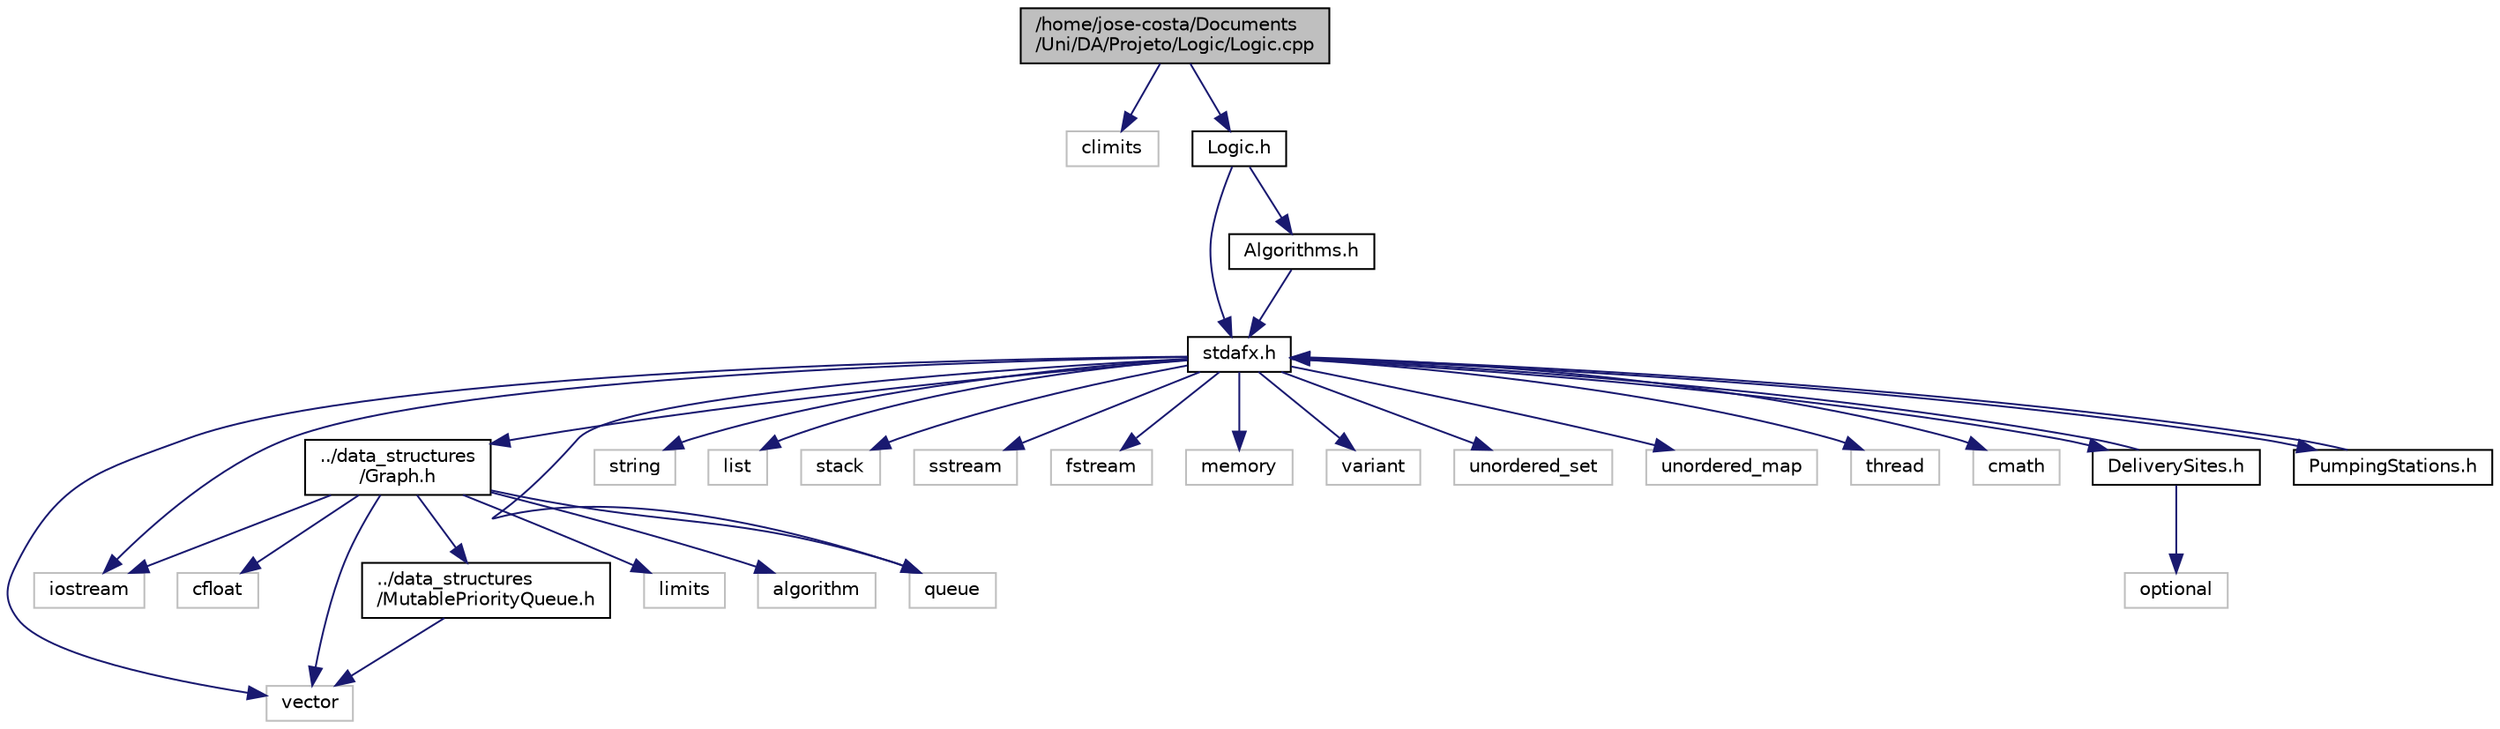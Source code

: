 digraph "/home/jose-costa/Documents/Uni/DA/Projeto/Logic/Logic.cpp"
{
 // LATEX_PDF_SIZE
  edge [fontname="Helvetica",fontsize="10",labelfontname="Helvetica",labelfontsize="10"];
  node [fontname="Helvetica",fontsize="10",shape=record];
  Node1 [label="/home/jose-costa/Documents\l/Uni/DA/Projeto/Logic/Logic.cpp",height=0.2,width=0.4,color="black", fillcolor="grey75", style="filled", fontcolor="black",tooltip="Implementation of all Logic Functions used during the Project."];
  Node1 -> Node2 [color="midnightblue",fontsize="10",style="solid",fontname="Helvetica"];
  Node2 [label="climits",height=0.2,width=0.4,color="grey75", fillcolor="white", style="filled",tooltip=" "];
  Node1 -> Node3 [color="midnightblue",fontsize="10",style="solid",fontname="Helvetica"];
  Node3 [label="Logic.h",height=0.2,width=0.4,color="black", fillcolor="white", style="filled",URL="$Logic_8h.html",tooltip="Declaration of all Logic Functions used during the Project."];
  Node3 -> Node4 [color="midnightblue",fontsize="10",style="solid",fontname="Helvetica"];
  Node4 [label="stdafx.h",height=0.2,width=0.4,color="black", fillcolor="white", style="filled",URL="$stdafx_8h_source.html",tooltip=" "];
  Node4 -> Node5 [color="midnightblue",fontsize="10",style="solid",fontname="Helvetica"];
  Node5 [label="iostream",height=0.2,width=0.4,color="grey75", fillcolor="white", style="filled",tooltip=" "];
  Node4 -> Node6 [color="midnightblue",fontsize="10",style="solid",fontname="Helvetica"];
  Node6 [label="string",height=0.2,width=0.4,color="grey75", fillcolor="white", style="filled",tooltip=" "];
  Node4 -> Node7 [color="midnightblue",fontsize="10",style="solid",fontname="Helvetica"];
  Node7 [label="vector",height=0.2,width=0.4,color="grey75", fillcolor="white", style="filled",tooltip=" "];
  Node4 -> Node8 [color="midnightblue",fontsize="10",style="solid",fontname="Helvetica"];
  Node8 [label="list",height=0.2,width=0.4,color="grey75", fillcolor="white", style="filled",tooltip=" "];
  Node4 -> Node9 [color="midnightblue",fontsize="10",style="solid",fontname="Helvetica"];
  Node9 [label="queue",height=0.2,width=0.4,color="grey75", fillcolor="white", style="filled",tooltip=" "];
  Node4 -> Node10 [color="midnightblue",fontsize="10",style="solid",fontname="Helvetica"];
  Node10 [label="stack",height=0.2,width=0.4,color="grey75", fillcolor="white", style="filled",tooltip=" "];
  Node4 -> Node11 [color="midnightblue",fontsize="10",style="solid",fontname="Helvetica"];
  Node11 [label="sstream",height=0.2,width=0.4,color="grey75", fillcolor="white", style="filled",tooltip=" "];
  Node4 -> Node12 [color="midnightblue",fontsize="10",style="solid",fontname="Helvetica"];
  Node12 [label="fstream",height=0.2,width=0.4,color="grey75", fillcolor="white", style="filled",tooltip=" "];
  Node4 -> Node13 [color="midnightblue",fontsize="10",style="solid",fontname="Helvetica"];
  Node13 [label="memory",height=0.2,width=0.4,color="grey75", fillcolor="white", style="filled",tooltip=" "];
  Node4 -> Node14 [color="midnightblue",fontsize="10",style="solid",fontname="Helvetica"];
  Node14 [label="variant",height=0.2,width=0.4,color="grey75", fillcolor="white", style="filled",tooltip=" "];
  Node4 -> Node15 [color="midnightblue",fontsize="10",style="solid",fontname="Helvetica"];
  Node15 [label="unordered_set",height=0.2,width=0.4,color="grey75", fillcolor="white", style="filled",tooltip=" "];
  Node4 -> Node16 [color="midnightblue",fontsize="10",style="solid",fontname="Helvetica"];
  Node16 [label="unordered_map",height=0.2,width=0.4,color="grey75", fillcolor="white", style="filled",tooltip=" "];
  Node4 -> Node17 [color="midnightblue",fontsize="10",style="solid",fontname="Helvetica"];
  Node17 [label="thread",height=0.2,width=0.4,color="grey75", fillcolor="white", style="filled",tooltip=" "];
  Node4 -> Node18 [color="midnightblue",fontsize="10",style="solid",fontname="Helvetica"];
  Node18 [label="cmath",height=0.2,width=0.4,color="grey75", fillcolor="white", style="filled",tooltip=" "];
  Node4 -> Node19 [color="midnightblue",fontsize="10",style="solid",fontname="Helvetica"];
  Node19 [label="../data_structures\l/Graph.h",height=0.2,width=0.4,color="black", fillcolor="white", style="filled",URL="$Graph_8h_source.html",tooltip=" "];
  Node19 -> Node5 [color="midnightblue",fontsize="10",style="solid",fontname="Helvetica"];
  Node19 -> Node7 [color="midnightblue",fontsize="10",style="solid",fontname="Helvetica"];
  Node19 -> Node9 [color="midnightblue",fontsize="10",style="solid",fontname="Helvetica"];
  Node19 -> Node20 [color="midnightblue",fontsize="10",style="solid",fontname="Helvetica"];
  Node20 [label="limits",height=0.2,width=0.4,color="grey75", fillcolor="white", style="filled",tooltip=" "];
  Node19 -> Node21 [color="midnightblue",fontsize="10",style="solid",fontname="Helvetica"];
  Node21 [label="algorithm",height=0.2,width=0.4,color="grey75", fillcolor="white", style="filled",tooltip=" "];
  Node19 -> Node22 [color="midnightblue",fontsize="10",style="solid",fontname="Helvetica"];
  Node22 [label="cfloat",height=0.2,width=0.4,color="grey75", fillcolor="white", style="filled",tooltip=" "];
  Node19 -> Node23 [color="midnightblue",fontsize="10",style="solid",fontname="Helvetica"];
  Node23 [label="../data_structures\l/MutablePriorityQueue.h",height=0.2,width=0.4,color="black", fillcolor="white", style="filled",URL="$MutablePriorityQueue_8h_source.html",tooltip=" "];
  Node23 -> Node7 [color="midnightblue",fontsize="10",style="solid",fontname="Helvetica"];
  Node4 -> Node24 [color="midnightblue",fontsize="10",style="solid",fontname="Helvetica"];
  Node24 [label="DeliverySites.h",height=0.2,width=0.4,color="black", fillcolor="white", style="filled",URL="$DeliverySites_8h.html",tooltip="Declaration of DeliverySite class."];
  Node24 -> Node4 [color="midnightblue",fontsize="10",style="solid",fontname="Helvetica"];
  Node24 -> Node25 [color="midnightblue",fontsize="10",style="solid",fontname="Helvetica"];
  Node25 [label="optional",height=0.2,width=0.4,color="grey75", fillcolor="white", style="filled",tooltip=" "];
  Node4 -> Node26 [color="midnightblue",fontsize="10",style="solid",fontname="Helvetica"];
  Node26 [label="PumpingStations.h",height=0.2,width=0.4,color="black", fillcolor="white", style="filled",URL="$PumpingStations_8h.html",tooltip="Declaration of PumpingStations class."];
  Node26 -> Node4 [color="midnightblue",fontsize="10",style="solid",fontname="Helvetica"];
  Node3 -> Node27 [color="midnightblue",fontsize="10",style="solid",fontname="Helvetica"];
  Node27 [label="Algorithms.h",height=0.2,width=0.4,color="black", fillcolor="white", style="filled",URL="$Algorithms_8h.html",tooltip="Declaration of all algorithms used during the Project."];
  Node27 -> Node4 [color="midnightblue",fontsize="10",style="solid",fontname="Helvetica"];
}
